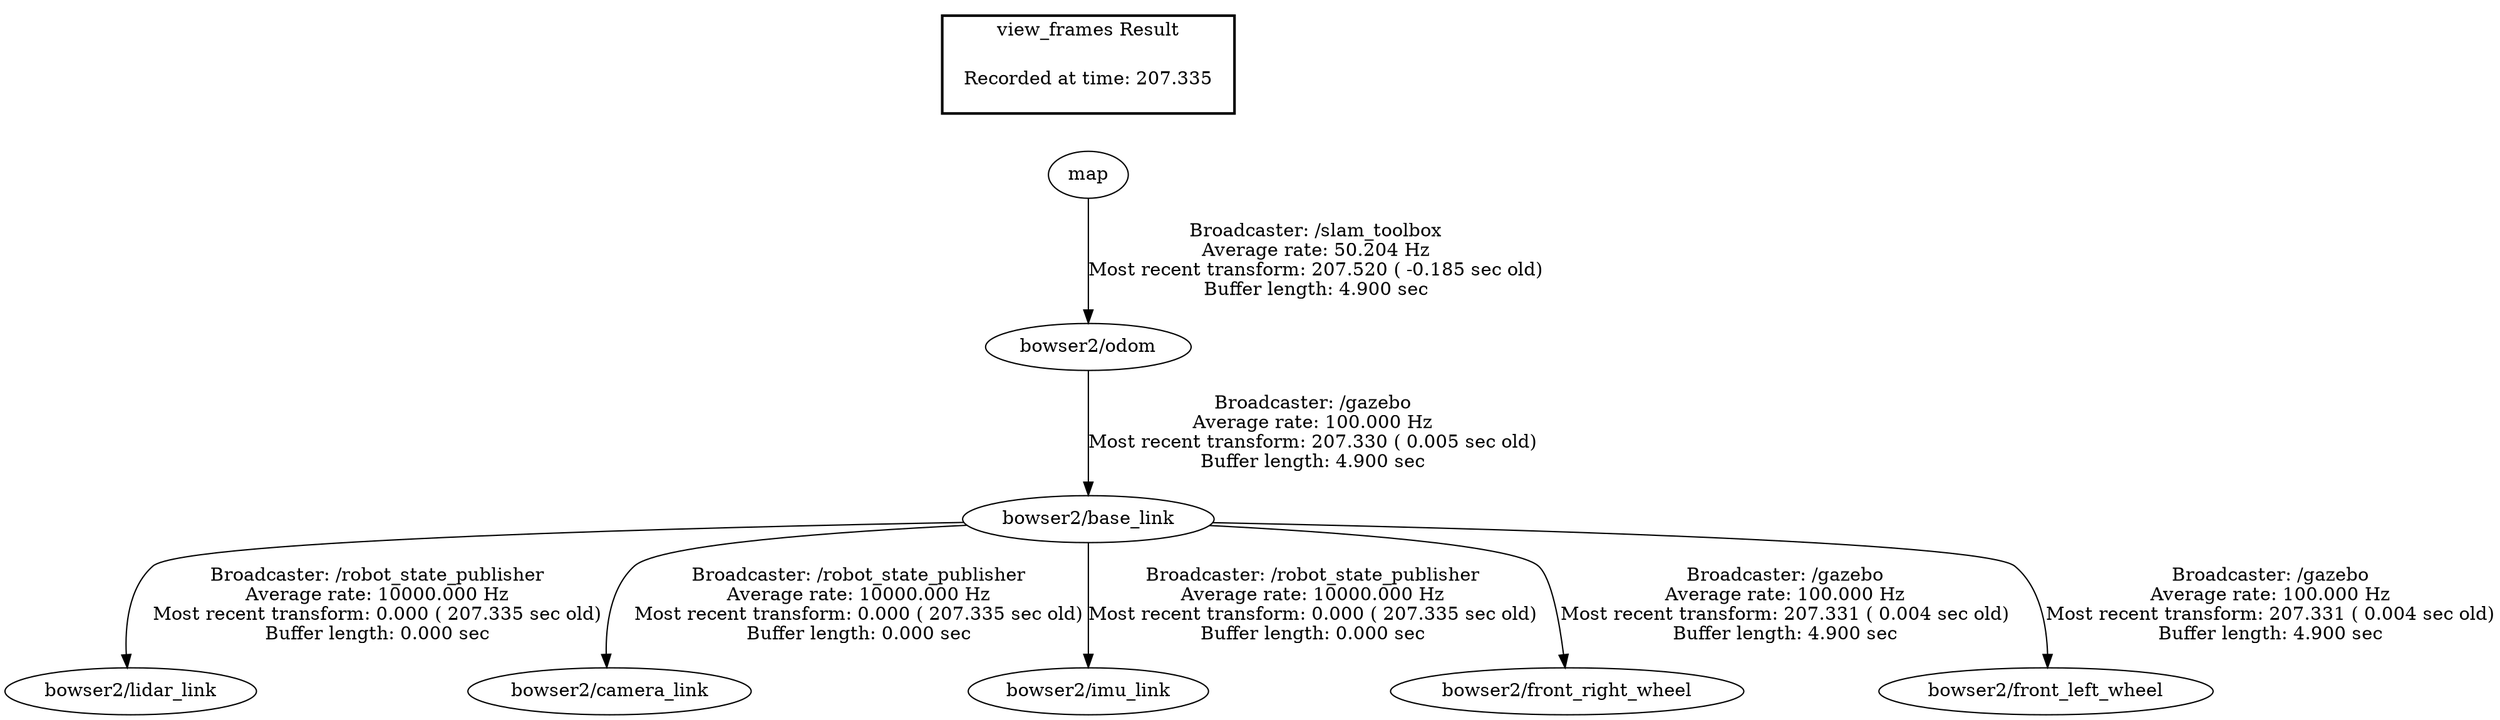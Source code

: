 digraph G {
"map" -> "bowser2/odom"[label="Broadcaster: /slam_toolbox\nAverage rate: 50.204 Hz\nMost recent transform: 207.520 ( -0.185 sec old)\nBuffer length: 4.900 sec\n"];
"bowser2/base_link" -> "bowser2/lidar_link"[label="Broadcaster: /robot_state_publisher\nAverage rate: 10000.000 Hz\nMost recent transform: 0.000 ( 207.335 sec old)\nBuffer length: 0.000 sec\n"];
"bowser2/odom" -> "bowser2/base_link"[label="Broadcaster: /gazebo\nAverage rate: 100.000 Hz\nMost recent transform: 207.330 ( 0.005 sec old)\nBuffer length: 4.900 sec\n"];
"bowser2/base_link" -> "bowser2/camera_link"[label="Broadcaster: /robot_state_publisher\nAverage rate: 10000.000 Hz\nMost recent transform: 0.000 ( 207.335 sec old)\nBuffer length: 0.000 sec\n"];
"bowser2/base_link" -> "bowser2/imu_link"[label="Broadcaster: /robot_state_publisher\nAverage rate: 10000.000 Hz\nMost recent transform: 0.000 ( 207.335 sec old)\nBuffer length: 0.000 sec\n"];
"bowser2/base_link" -> "bowser2/front_right_wheel"[label="Broadcaster: /gazebo\nAverage rate: 100.000 Hz\nMost recent transform: 207.331 ( 0.004 sec old)\nBuffer length: 4.900 sec\n"];
"bowser2/base_link" -> "bowser2/front_left_wheel"[label="Broadcaster: /gazebo\nAverage rate: 100.000 Hz\nMost recent transform: 207.331 ( 0.004 sec old)\nBuffer length: 4.900 sec\n"];
edge [style=invis];
 subgraph cluster_legend { style=bold; color=black; label ="view_frames Result";
"Recorded at time: 207.335"[ shape=plaintext ] ;
 }->"map";
}